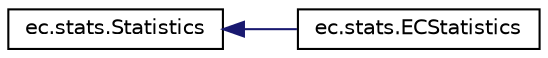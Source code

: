 digraph "Graphical Class Hierarchy"
{
  edge [fontname="Helvetica",fontsize="10",labelfontname="Helvetica",labelfontsize="10"];
  node [fontname="Helvetica",fontsize="10",shape=record];
  rankdir="LR";
  Node0 [label="ec.stats.Statistics",height=0.2,width=0.4,color="black", fillcolor="white", style="filled",URL="$interfaceec_1_1stats_1_1_statistics.html",tooltip="This is the interface for Statistics class implemented by ECStatistics class. "];
  Node0 -> Node1 [dir="back",color="midnightblue",fontsize="10",style="solid",fontname="Helvetica"];
  Node1 [label="ec.stats.ECStatistics",height=0.2,width=0.4,color="black", fillcolor="white", style="filled",URL="$classec_1_1stats_1_1_e_c_statistics.html",tooltip="This class implements the Statistics interface and methods to calculate statistics on input data..."];
}

